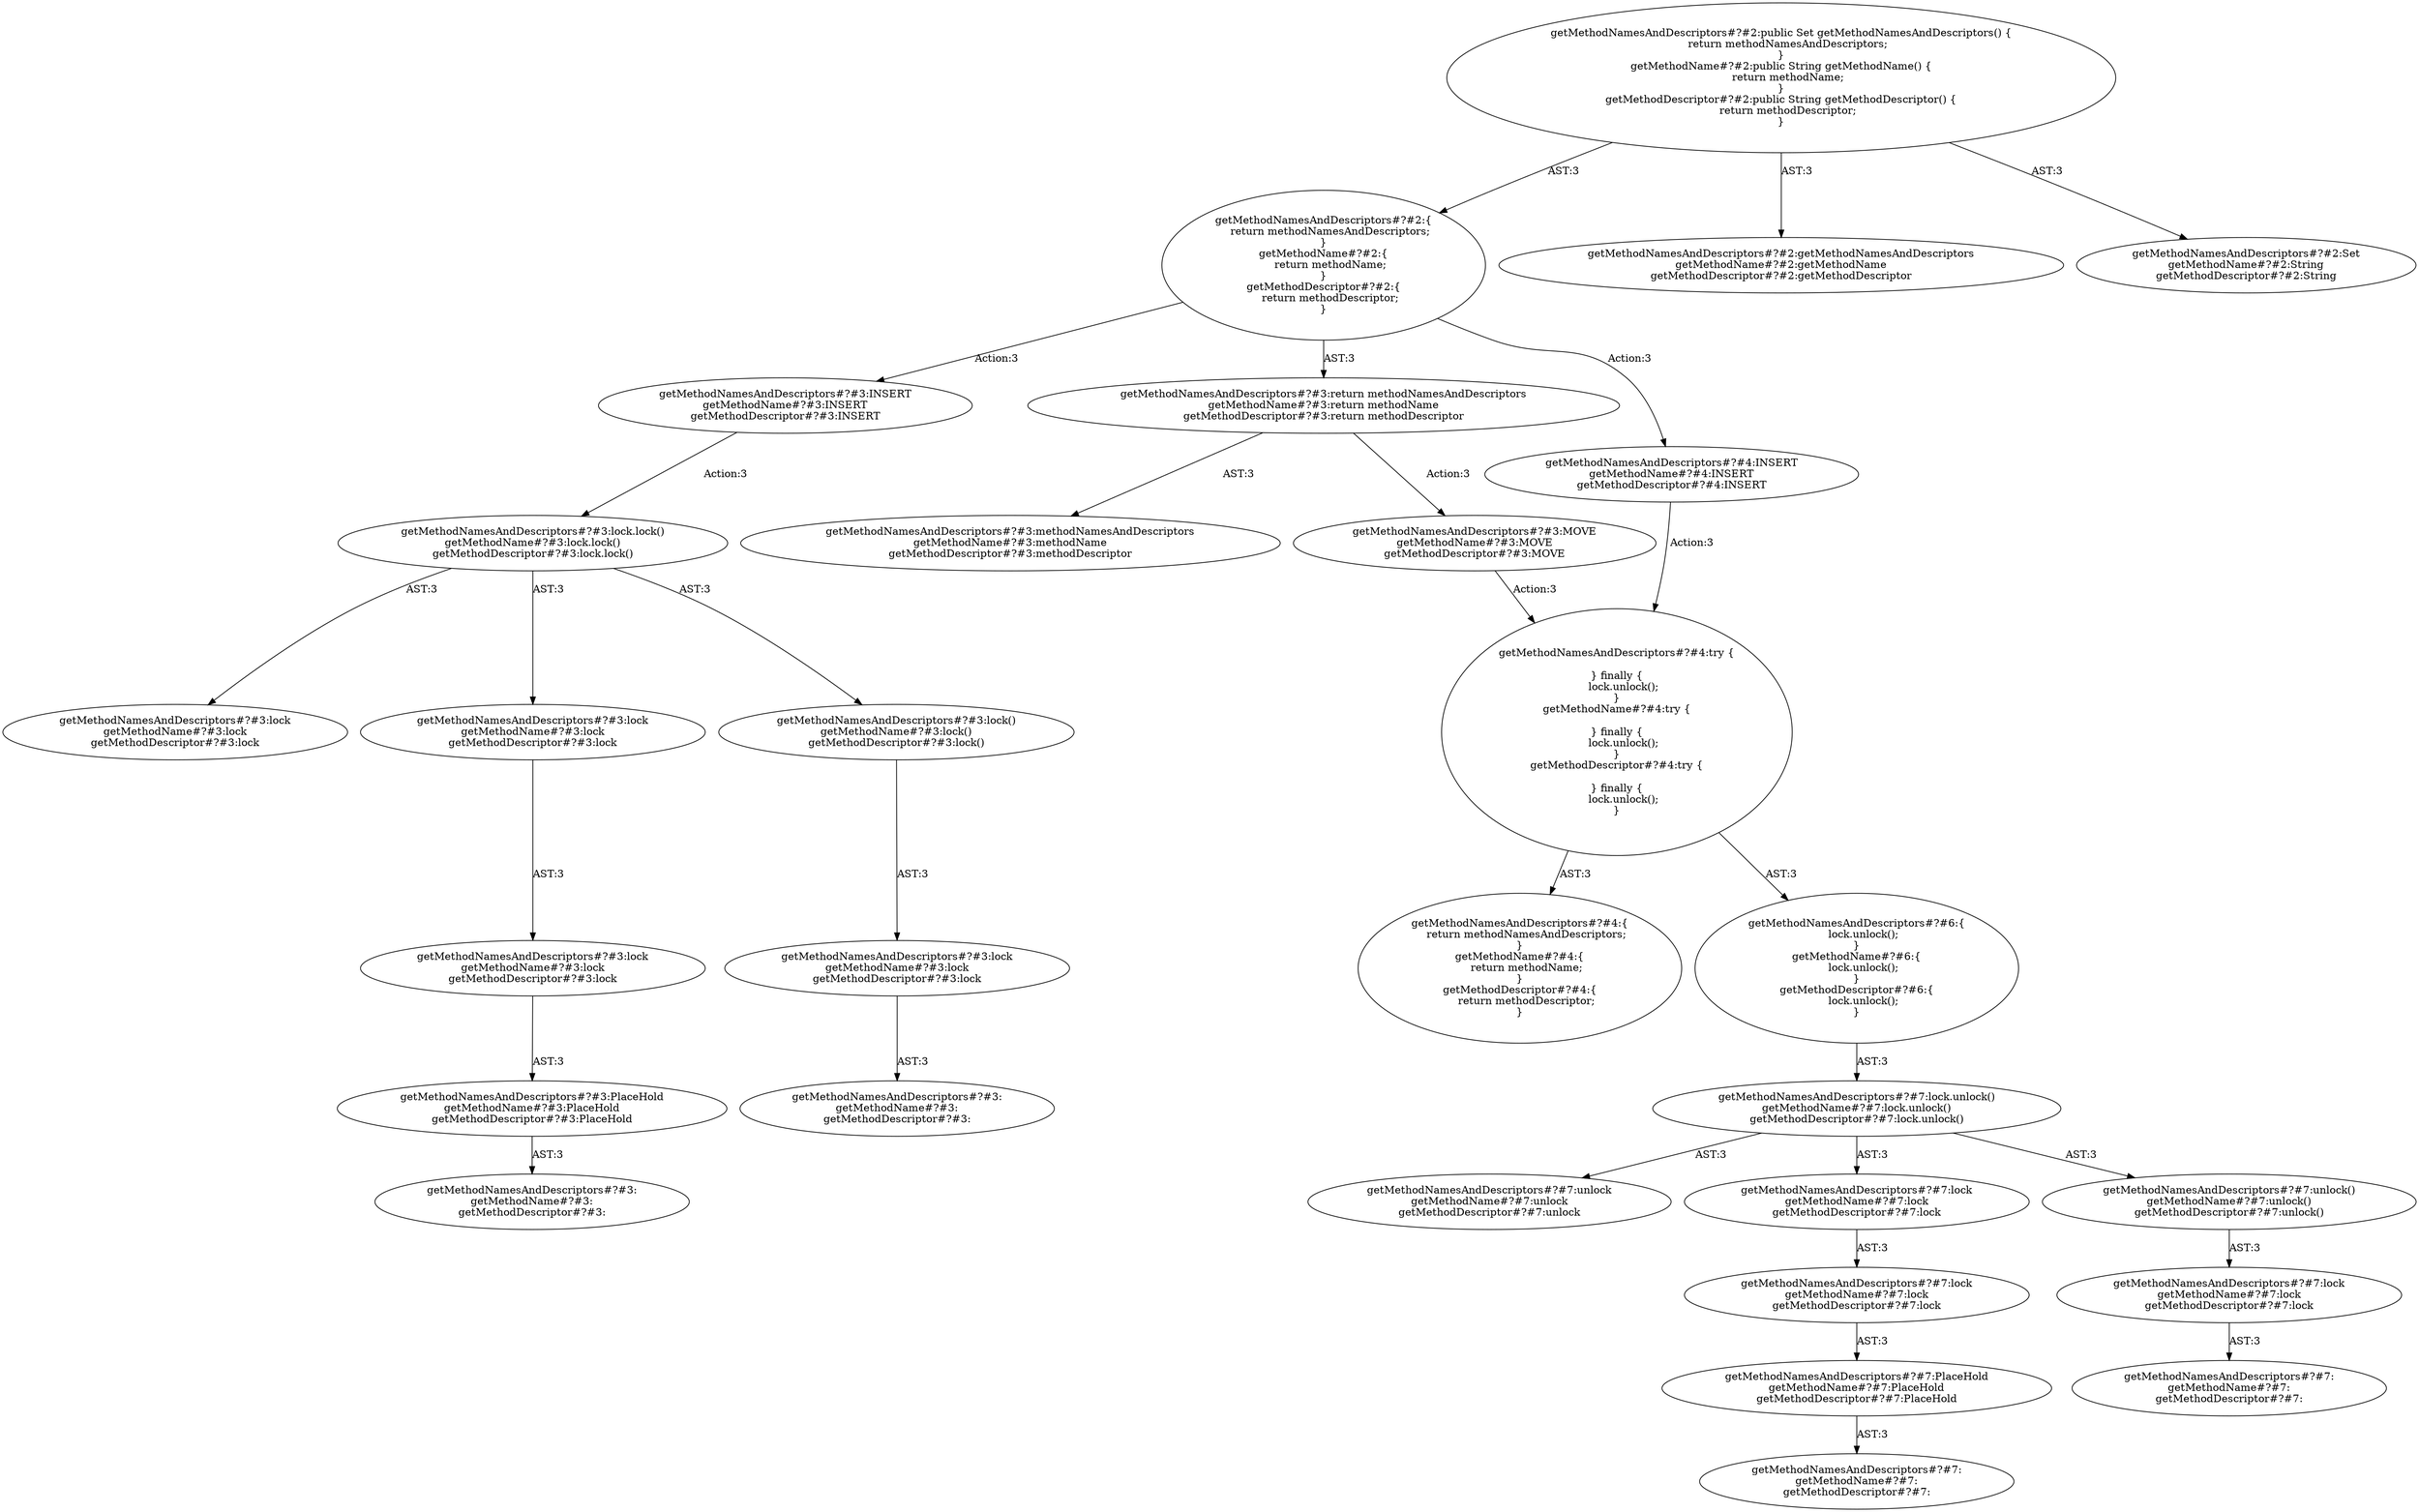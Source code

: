 digraph "Pattern" {
0 [label="getMethodNamesAndDescriptors#?#3:INSERT
getMethodName#?#3:INSERT
getMethodDescriptor#?#3:INSERT" shape=ellipse]
1 [label="getMethodNamesAndDescriptors#?#2:\{
    return methodNamesAndDescriptors;
\}
getMethodName#?#2:\{
    return methodName;
\}
getMethodDescriptor#?#2:\{
    return methodDescriptor;
\}" shape=ellipse]
2 [label="getMethodNamesAndDescriptors#?#2:public Set getMethodNamesAndDescriptors() \{
    return methodNamesAndDescriptors;
\}
getMethodName#?#2:public String getMethodName() \{
    return methodName;
\}
getMethodDescriptor#?#2:public String getMethodDescriptor() \{
    return methodDescriptor;
\}" shape=ellipse]
3 [label="getMethodNamesAndDescriptors#?#2:getMethodNamesAndDescriptors
getMethodName#?#2:getMethodName
getMethodDescriptor#?#2:getMethodDescriptor" shape=ellipse]
4 [label="getMethodNamesAndDescriptors#?#2:Set
getMethodName#?#2:String
getMethodDescriptor#?#2:String" shape=ellipse]
5 [label="getMethodNamesAndDescriptors#?#3:return methodNamesAndDescriptors
getMethodName#?#3:return methodName
getMethodDescriptor#?#3:return methodDescriptor" shape=ellipse]
6 [label="getMethodNamesAndDescriptors#?#3:methodNamesAndDescriptors
getMethodName#?#3:methodName
getMethodDescriptor#?#3:methodDescriptor" shape=ellipse]
7 [label="getMethodNamesAndDescriptors#?#3:MOVE
getMethodName#?#3:MOVE
getMethodDescriptor#?#3:MOVE" shape=ellipse]
8 [label="getMethodNamesAndDescriptors#?#4:try \{

\} finally \{
    lock.unlock();
\}
getMethodName#?#4:try \{

\} finally \{
    lock.unlock();
\}
getMethodDescriptor#?#4:try \{

\} finally \{
    lock.unlock();
\}" shape=ellipse]
9 [label="getMethodNamesAndDescriptors#?#4:\{
    return methodNamesAndDescriptors;
\}
getMethodName#?#4:\{
    return methodName;
\}
getMethodDescriptor#?#4:\{
    return methodDescriptor;
\}" shape=ellipse]
10 [label="getMethodNamesAndDescriptors#?#6:\{
    lock.unlock();
\}
getMethodName#?#6:\{
    lock.unlock();
\}
getMethodDescriptor#?#6:\{
    lock.unlock();
\}" shape=ellipse]
11 [label="getMethodNamesAndDescriptors#?#7:lock.unlock()
getMethodName#?#7:lock.unlock()
getMethodDescriptor#?#7:lock.unlock()" shape=ellipse]
12 [label="getMethodNamesAndDescriptors#?#7:unlock
getMethodName#?#7:unlock
getMethodDescriptor#?#7:unlock" shape=ellipse]
13 [label="getMethodNamesAndDescriptors#?#7:lock
getMethodName#?#7:lock
getMethodDescriptor#?#7:lock" shape=ellipse]
14 [label="getMethodNamesAndDescriptors#?#7:lock
getMethodName#?#7:lock
getMethodDescriptor#?#7:lock" shape=ellipse]
15 [label="getMethodNamesAndDescriptors#?#7:PlaceHold
getMethodName#?#7:PlaceHold
getMethodDescriptor#?#7:PlaceHold" shape=ellipse]
16 [label="getMethodNamesAndDescriptors#?#7:
getMethodName#?#7:
getMethodDescriptor#?#7:" shape=ellipse]
17 [label="getMethodNamesAndDescriptors#?#7:unlock()
getMethodName#?#7:unlock()
getMethodDescriptor#?#7:unlock()" shape=ellipse]
18 [label="getMethodNamesAndDescriptors#?#7:lock
getMethodName#?#7:lock
getMethodDescriptor#?#7:lock" shape=ellipse]
19 [label="getMethodNamesAndDescriptors#?#7:
getMethodName#?#7:
getMethodDescriptor#?#7:" shape=ellipse]
20 [label="getMethodNamesAndDescriptors#?#4:INSERT
getMethodName#?#4:INSERT
getMethodDescriptor#?#4:INSERT" shape=ellipse]
21 [label="getMethodNamesAndDescriptors#?#3:lock.lock()
getMethodName#?#3:lock.lock()
getMethodDescriptor#?#3:lock.lock()" shape=ellipse]
22 [label="getMethodNamesAndDescriptors#?#3:lock
getMethodName#?#3:lock
getMethodDescriptor#?#3:lock" shape=ellipse]
23 [label="getMethodNamesAndDescriptors#?#3:lock
getMethodName#?#3:lock
getMethodDescriptor#?#3:lock" shape=ellipse]
24 [label="getMethodNamesAndDescriptors#?#3:lock
getMethodName#?#3:lock
getMethodDescriptor#?#3:lock" shape=ellipse]
25 [label="getMethodNamesAndDescriptors#?#3:PlaceHold
getMethodName#?#3:PlaceHold
getMethodDescriptor#?#3:PlaceHold" shape=ellipse]
26 [label="getMethodNamesAndDescriptors#?#3:
getMethodName#?#3:
getMethodDescriptor#?#3:" shape=ellipse]
27 [label="getMethodNamesAndDescriptors#?#3:lock()
getMethodName#?#3:lock()
getMethodDescriptor#?#3:lock()" shape=ellipse]
28 [label="getMethodNamesAndDescriptors#?#3:lock
getMethodName#?#3:lock
getMethodDescriptor#?#3:lock" shape=ellipse]
29 [label="getMethodNamesAndDescriptors#?#3:
getMethodName#?#3:
getMethodDescriptor#?#3:" shape=ellipse]
0 -> 21 [label="Action:3"];
1 -> 0 [label="Action:3"];
1 -> 5 [label="AST:3"];
1 -> 20 [label="Action:3"];
2 -> 1 [label="AST:3"];
2 -> 3 [label="AST:3"];
2 -> 4 [label="AST:3"];
5 -> 6 [label="AST:3"];
5 -> 7 [label="Action:3"];
7 -> 8 [label="Action:3"];
8 -> 9 [label="AST:3"];
8 -> 10 [label="AST:3"];
10 -> 11 [label="AST:3"];
11 -> 12 [label="AST:3"];
11 -> 13 [label="AST:3"];
11 -> 17 [label="AST:3"];
13 -> 14 [label="AST:3"];
14 -> 15 [label="AST:3"];
15 -> 16 [label="AST:3"];
17 -> 18 [label="AST:3"];
18 -> 19 [label="AST:3"];
20 -> 8 [label="Action:3"];
21 -> 22 [label="AST:3"];
21 -> 23 [label="AST:3"];
21 -> 27 [label="AST:3"];
23 -> 24 [label="AST:3"];
24 -> 25 [label="AST:3"];
25 -> 26 [label="AST:3"];
27 -> 28 [label="AST:3"];
28 -> 29 [label="AST:3"];
}